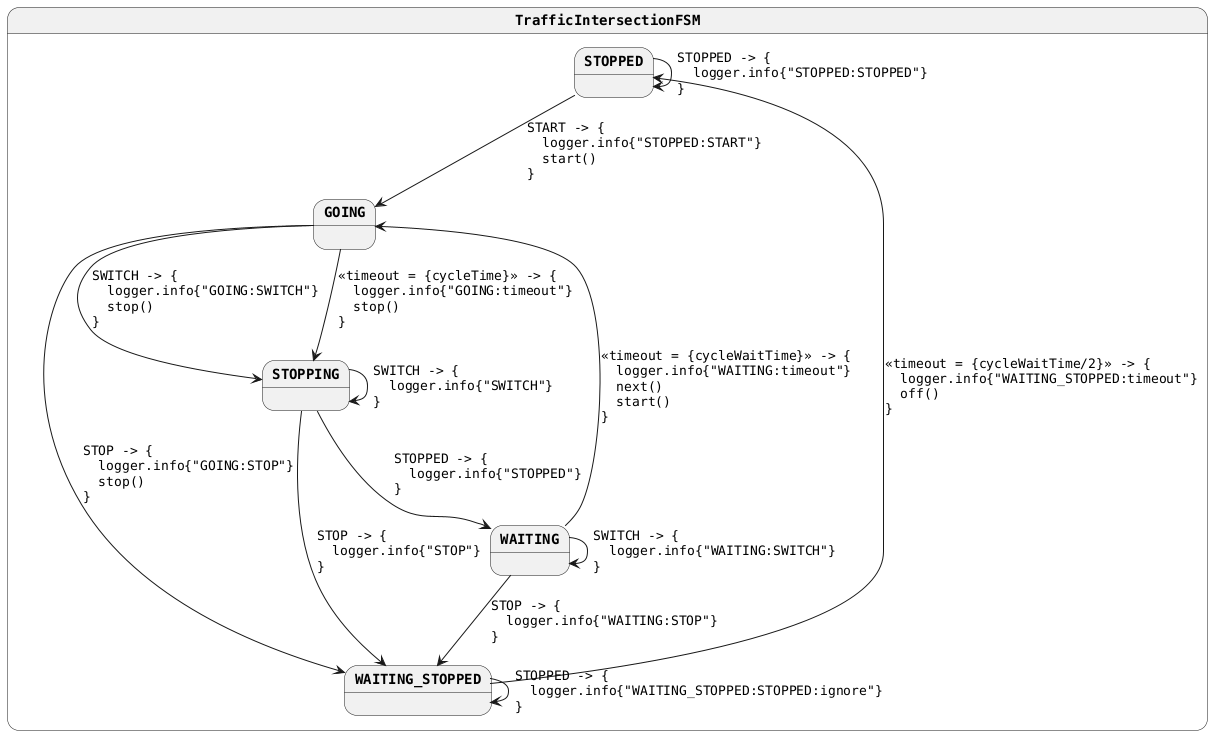 @startuml
skinparam monochrome true
skinparam StateFontName Helvetica
skinparam defaultFontName Monospaced
skinparam defaultFontStyle Bold
skinparam state {
    FontColor Black
    FontStyle Bold
}
state TrafficIntersectionFSM {
STOPPED --> GOING : START -> {\l  logger.info{"STOPPED:START"}\l  start()\l}
STOPPED --> STOPPED : STOPPED -> {\l  logger.info{"STOPPED:STOPPED"}\l}
GOING --> STOPPING : <<timeout = {cycleTime}>> -> {\l  logger.info{"GOING:timeout"}\l  stop()\l}
GOING --> STOPPING : SWITCH -> {\l  logger.info{"GOING:SWITCH"}\l  stop()\l}
GOING --> WAITING_STOPPED : STOP -> {\l  logger.info{"GOING:STOP"}\l  stop()\l}
STOPPING --> WAITING : STOPPED -> {\l  logger.info{"STOPPED"}\l}
STOPPING --> STOPPING : SWITCH -> {\l  logger.info{"SWITCH"}\l}
STOPPING --> WAITING_STOPPED : STOP -> {\l  logger.info{"STOP"}\l}
WAITING --> GOING : <<timeout = {cycleWaitTime}>> -> {\l  logger.info{"WAITING:timeout"}\l  next()\l  start()\l}
WAITING --> WAITING : SWITCH -> {\l  logger.info{"WAITING:SWITCH"}\l}
WAITING --> WAITING_STOPPED : STOP -> {\l  logger.info{"WAITING:STOP"}\l}
WAITING_STOPPED --> STOPPED : <<timeout = {cycleWaitTime/2}>> -> {\l  logger.info{"WAITING_STOPPED:timeout"}\l  off()\l}
WAITING_STOPPED --> WAITING_STOPPED : STOPPED -> {\l  logger.info{"WAITING_STOPPED:STOPPED:ignore"}\l}
}
@enduml
